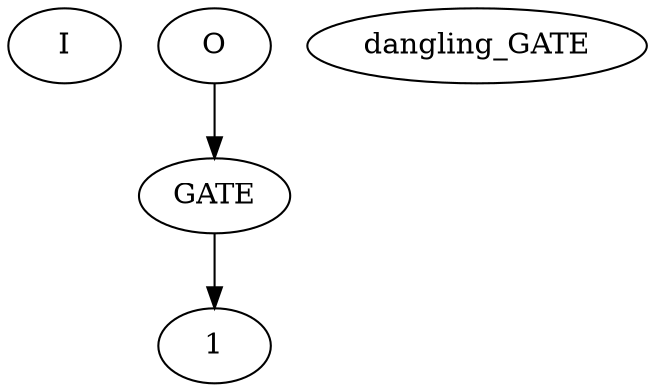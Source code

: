 
digraph test {

I [LABEL = "INPUT"];

GATE [LABEL = "NOT" ];
dangling_GATE [LABEL = "NOT" ];

O [LABEL = "OUTPUT"];

O -> GATE -> 1;

}
